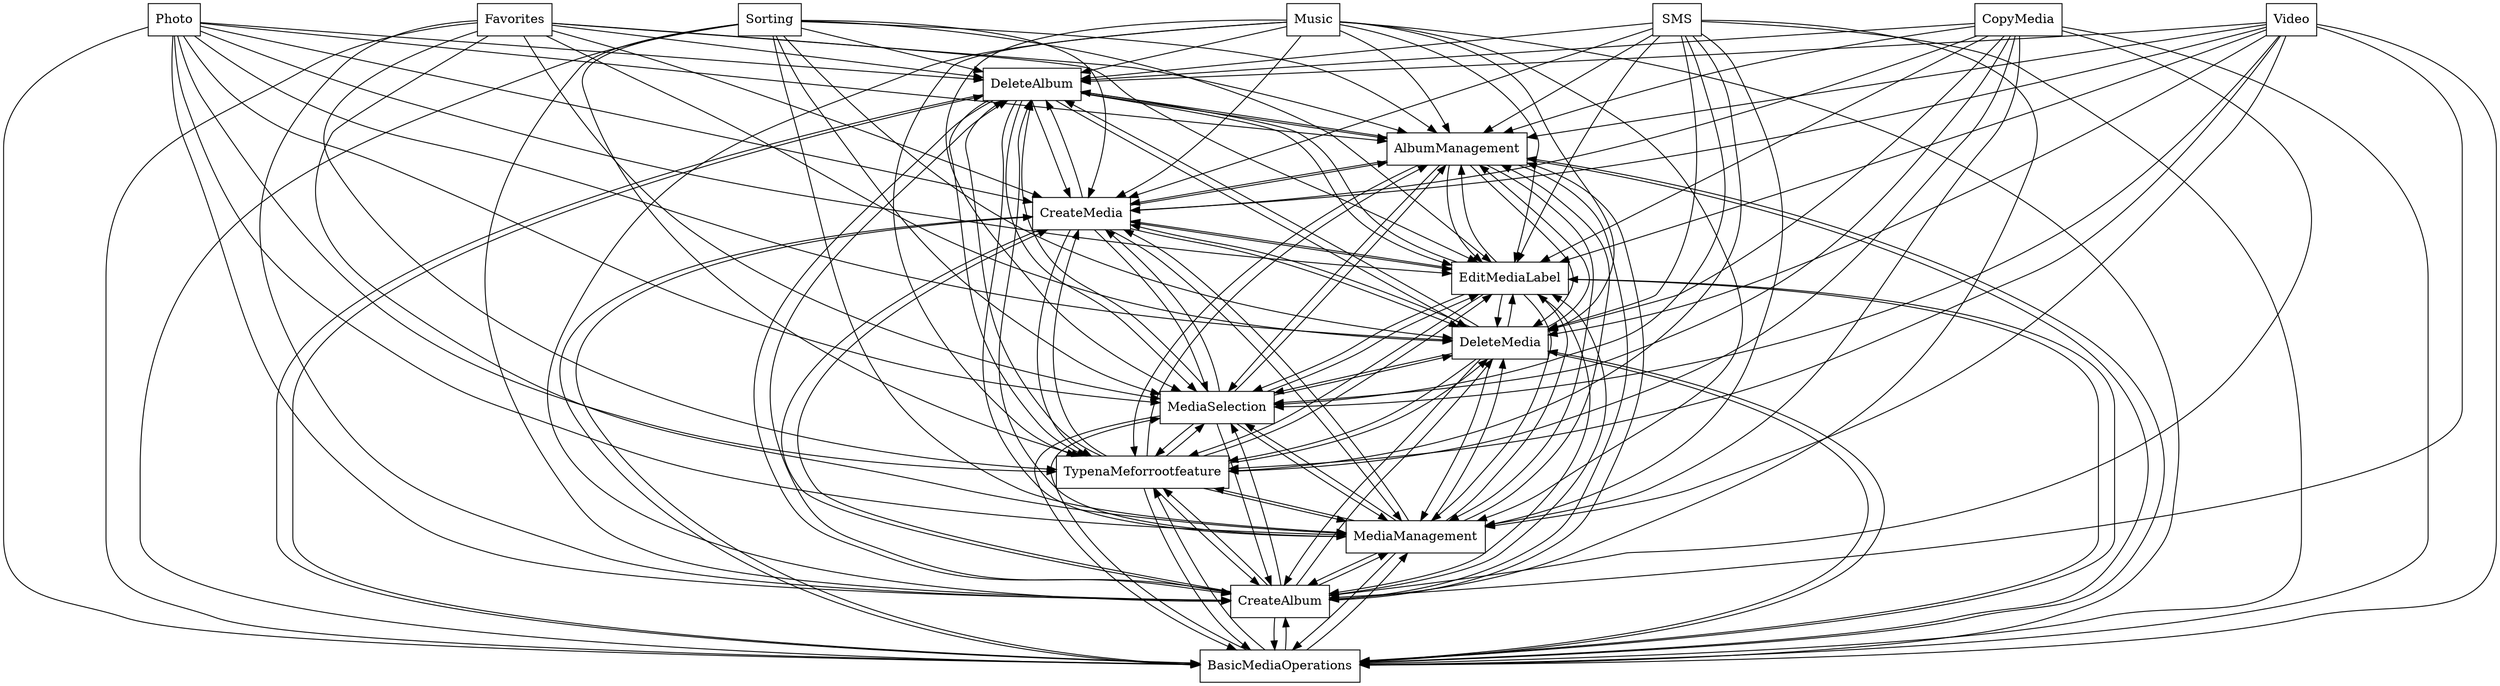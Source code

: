 digraph{
graph [rankdir=TB];
node [shape=box];
edge [arrowhead=normal];
0[label="DeleteAlbum",]
1[label="AlbumManagement",]
2[label="BasicMediaOperations",]
3[label="Favorites",]
4[label="Photo",]
5[label="CreateAlbum",]
6[label="MediaManagement",]
7[label="Sorting",]
8[label="Music",]
9[label="TypenaMeforrootfeature",]
10[label="MediaSelection",]
11[label="DeleteMedia",]
12[label="EditMediaLabel",]
13[label="CreateMedia",]
14[label="SMS",]
15[label="CopyMedia",]
16[label="Video",]
0->1[label="",]
0->2[label="",]
0->5[label="",]
0->6[label="",]
0->9[label="",]
0->10[label="",]
0->11[label="",]
0->12[label="",]
0->13[label="",]
1->0[label="",]
1->2[label="",]
1->5[label="",]
1->6[label="",]
1->9[label="",]
1->10[label="",]
1->11[label="",]
1->12[label="",]
1->13[label="",]
2->0[label="",]
2->1[label="",]
2->5[label="",]
2->6[label="",]
2->9[label="",]
2->10[label="",]
2->11[label="",]
2->12[label="",]
2->13[label="",]
3->0[label="",]
3->1[label="",]
3->2[label="",]
3->5[label="",]
3->6[label="",]
3->9[label="",]
3->10[label="",]
3->11[label="",]
3->12[label="",]
3->13[label="",]
4->0[label="",]
4->1[label="",]
4->2[label="",]
4->5[label="",]
4->6[label="",]
4->9[label="",]
4->10[label="",]
4->11[label="",]
4->12[label="",]
4->13[label="",]
5->0[label="",]
5->1[label="",]
5->2[label="",]
5->6[label="",]
5->9[label="",]
5->10[label="",]
5->11[label="",]
5->12[label="",]
5->13[label="",]
6->0[label="",]
6->1[label="",]
6->2[label="",]
6->5[label="",]
6->9[label="",]
6->10[label="",]
6->11[label="",]
6->12[label="",]
6->13[label="",]
7->0[label="",]
7->1[label="",]
7->2[label="",]
7->5[label="",]
7->6[label="",]
7->9[label="",]
7->10[label="",]
7->11[label="",]
7->12[label="",]
7->13[label="",]
8->0[label="",]
8->1[label="",]
8->2[label="",]
8->5[label="",]
8->6[label="",]
8->9[label="",]
8->10[label="",]
8->11[label="",]
8->12[label="",]
8->13[label="",]
9->0[label="",]
9->1[label="",]
9->2[label="",]
9->5[label="",]
9->6[label="",]
9->10[label="",]
9->11[label="",]
9->12[label="",]
9->13[label="",]
10->0[label="",]
10->1[label="",]
10->2[label="",]
10->5[label="",]
10->6[label="",]
10->9[label="",]
10->11[label="",]
10->12[label="",]
10->13[label="",]
11->0[label="",]
11->1[label="",]
11->2[label="",]
11->5[label="",]
11->6[label="",]
11->9[label="",]
11->10[label="",]
11->12[label="",]
11->13[label="",]
12->0[label="",]
12->1[label="",]
12->2[label="",]
12->5[label="",]
12->6[label="",]
12->9[label="",]
12->10[label="",]
12->11[label="",]
12->13[label="",]
13->0[label="",]
13->1[label="",]
13->2[label="",]
13->5[label="",]
13->6[label="",]
13->9[label="",]
13->10[label="",]
13->11[label="",]
13->12[label="",]
14->0[label="",]
14->1[label="",]
14->2[label="",]
14->5[label="",]
14->6[label="",]
14->9[label="",]
14->10[label="",]
14->11[label="",]
14->12[label="",]
14->13[label="",]
15->0[label="",]
15->1[label="",]
15->2[label="",]
15->5[label="",]
15->6[label="",]
15->9[label="",]
15->10[label="",]
15->11[label="",]
15->12[label="",]
15->13[label="",]
16->0[label="",]
16->1[label="",]
16->2[label="",]
16->5[label="",]
16->6[label="",]
16->9[label="",]
16->10[label="",]
16->11[label="",]
16->12[label="",]
16->13[label="",]
}
